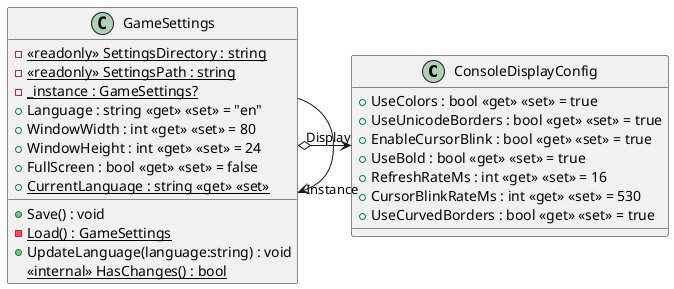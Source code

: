 @startuml
class ConsoleDisplayConfig {
    + UseColors : bool <<get>> <<set>> = true
    + UseUnicodeBorders : bool <<get>> <<set>> = true
    + EnableCursorBlink : bool <<get>> <<set>> = true
    + UseBold : bool <<get>> <<set>> = true
    + RefreshRateMs : int <<get>> <<set>> = 16
    + CursorBlinkRateMs : int <<get>> <<set>> = 530
    + UseCurvedBorders : bool <<get>> <<set>> = true
}
class GameSettings {
    - {static} <<readonly>> SettingsDirectory : string
    - {static} <<readonly>> SettingsPath : string
    - {static} _instance : GameSettings?
    + Language : string <<get>> <<set>> = "en"
    + WindowWidth : int <<get>> <<set>> = 80
    + WindowHeight : int <<get>> <<set>> = 24
    + FullScreen : bool <<get>> <<set>> = false
    + Save() : void
    - {static} Load() : GameSettings
    + {static} CurrentLanguage : string <<get>> <<set>>
    + UpdateLanguage(language:string) : void
    <<internal>> {static} HasChanges() : bool
}
GameSettings o-> "Display" ConsoleDisplayConfig
GameSettings --> "Instance" GameSettings
@enduml
